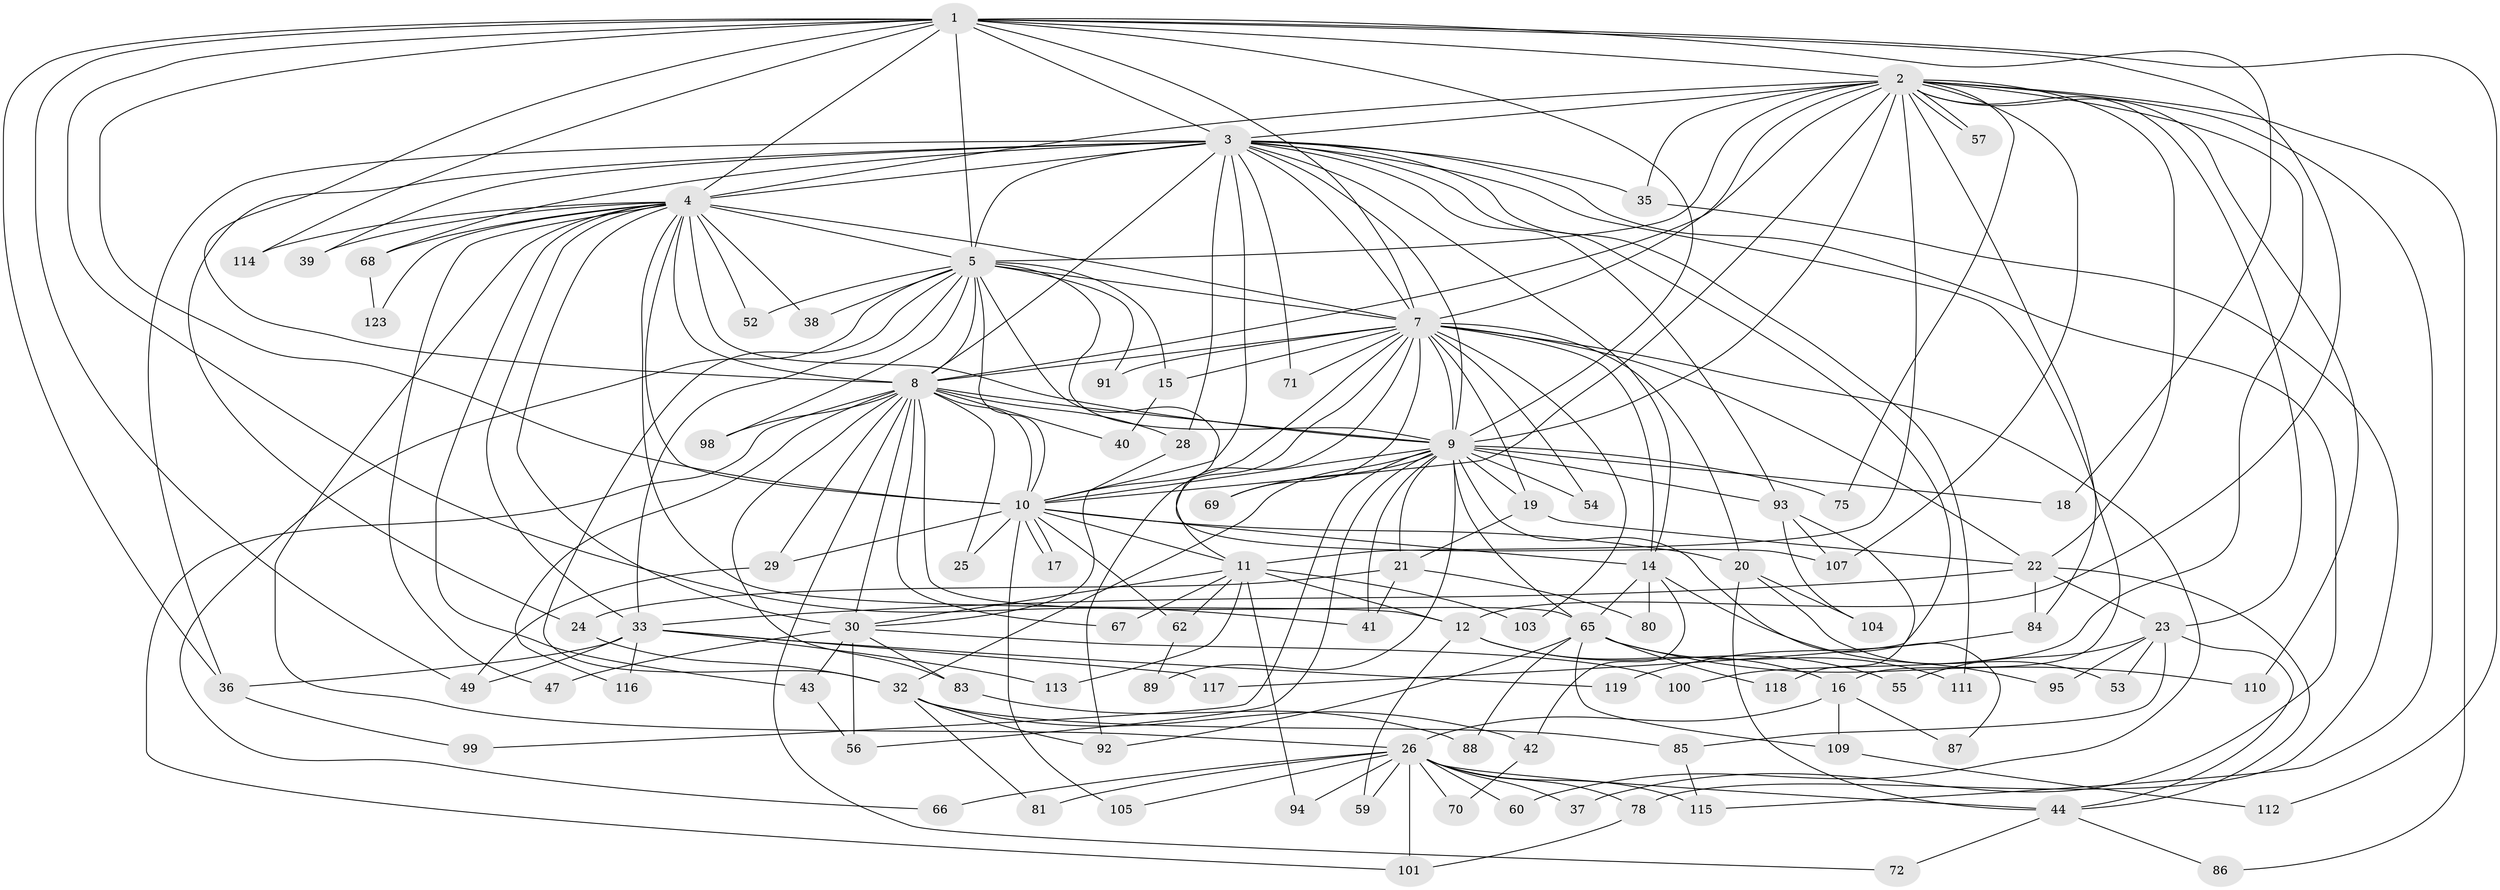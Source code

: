 // Generated by graph-tools (version 1.1) at 2025/23/03/03/25 07:23:40]
// undirected, 94 vertices, 225 edges
graph export_dot {
graph [start="1"]
  node [color=gray90,style=filled];
  1 [super="+102"];
  2 [super="+61"];
  3 [super="+79"];
  4 [super="+6"];
  5 [super="+27"];
  7 [super="+34"];
  8 [super="+50"];
  9 [super="+13"];
  10 [super="+58"];
  11 [super="+45"];
  12 [super="+122"];
  14 [super="+31"];
  15;
  16;
  17;
  18;
  19;
  20 [super="+48"];
  21;
  22 [super="+90"];
  23 [super="+120"];
  24;
  25;
  26 [super="+97"];
  28 [super="+96"];
  29;
  30 [super="+76"];
  32 [super="+51"];
  33 [super="+46"];
  35;
  36 [super="+82"];
  37;
  38;
  39;
  40;
  41 [super="+63"];
  42;
  43 [super="+74"];
  44 [super="+64"];
  47;
  49 [super="+77"];
  52;
  53;
  54;
  55;
  56;
  57;
  59;
  60;
  62;
  65 [super="+73"];
  66;
  67;
  68;
  69;
  70;
  71;
  72;
  75;
  78 [super="+124"];
  80;
  81;
  83;
  84;
  85;
  86;
  87;
  88;
  89;
  91;
  92 [super="+106"];
  93 [super="+108"];
  94;
  95;
  98;
  99;
  100;
  101;
  103;
  104;
  105;
  107;
  109;
  110;
  111;
  112;
  113;
  114;
  115 [super="+121"];
  116;
  117;
  118;
  119;
  123;
  1 -- 2;
  1 -- 3;
  1 -- 4 [weight=2];
  1 -- 5;
  1 -- 7 [weight=2];
  1 -- 8;
  1 -- 9;
  1 -- 10;
  1 -- 12;
  1 -- 18;
  1 -- 36;
  1 -- 41;
  1 -- 49;
  1 -- 114;
  1 -- 112;
  2 -- 3;
  2 -- 4 [weight=2];
  2 -- 5;
  2 -- 7;
  2 -- 8;
  2 -- 9 [weight=2];
  2 -- 10;
  2 -- 11;
  2 -- 22;
  2 -- 23;
  2 -- 35;
  2 -- 57;
  2 -- 57;
  2 -- 75;
  2 -- 84;
  2 -- 100;
  2 -- 107;
  2 -- 110;
  2 -- 115;
  2 -- 86;
  3 -- 4 [weight=2];
  3 -- 5 [weight=2];
  3 -- 7;
  3 -- 8 [weight=2];
  3 -- 9;
  3 -- 10;
  3 -- 16;
  3 -- 24;
  3 -- 28;
  3 -- 35;
  3 -- 37;
  3 -- 39;
  3 -- 68;
  3 -- 71;
  3 -- 93;
  3 -- 111;
  3 -- 117;
  3 -- 36;
  3 -- 14;
  4 -- 5 [weight=2];
  4 -- 7 [weight=3];
  4 -- 8 [weight=2];
  4 -- 9 [weight=2];
  4 -- 10 [weight=2];
  4 -- 26;
  4 -- 30 [weight=2];
  4 -- 38;
  4 -- 68;
  4 -- 12;
  4 -- 33;
  4 -- 39;
  4 -- 43;
  4 -- 47;
  4 -- 114;
  4 -- 52;
  4 -- 123;
  5 -- 7;
  5 -- 8;
  5 -- 9;
  5 -- 10;
  5 -- 15;
  5 -- 33;
  5 -- 38;
  5 -- 52;
  5 -- 66;
  5 -- 91;
  5 -- 107;
  5 -- 98;
  5 -- 32;
  7 -- 8;
  7 -- 9;
  7 -- 10;
  7 -- 11;
  7 -- 14;
  7 -- 15;
  7 -- 19;
  7 -- 20;
  7 -- 22;
  7 -- 54;
  7 -- 60;
  7 -- 69;
  7 -- 71;
  7 -- 91;
  7 -- 92;
  7 -- 103;
  8 -- 9;
  8 -- 10;
  8 -- 25;
  8 -- 28;
  8 -- 29;
  8 -- 30;
  8 -- 40;
  8 -- 83;
  8 -- 98;
  8 -- 116;
  8 -- 65;
  8 -- 67;
  8 -- 101;
  8 -- 72;
  9 -- 10;
  9 -- 18;
  9 -- 19;
  9 -- 32;
  9 -- 54;
  9 -- 56;
  9 -- 65;
  9 -- 69;
  9 -- 75;
  9 -- 87;
  9 -- 89;
  9 -- 93;
  9 -- 99;
  9 -- 21;
  9 -- 41;
  10 -- 14;
  10 -- 17;
  10 -- 17;
  10 -- 20;
  10 -- 25;
  10 -- 29;
  10 -- 62;
  10 -- 105;
  10 -- 11;
  11 -- 62;
  11 -- 94;
  11 -- 103;
  11 -- 113;
  11 -- 67;
  11 -- 30;
  11 -- 12;
  12 -- 16;
  12 -- 55;
  12 -- 59;
  14 -- 42;
  14 -- 80;
  14 -- 95;
  14 -- 65;
  15 -- 40;
  16 -- 26;
  16 -- 87;
  16 -- 109;
  19 -- 21;
  19 -- 22;
  20 -- 53;
  20 -- 104;
  20 -- 44;
  21 -- 24;
  21 -- 41;
  21 -- 80;
  22 -- 23;
  22 -- 44;
  22 -- 84;
  22 -- 33;
  23 -- 44;
  23 -- 53;
  23 -- 55;
  23 -- 85;
  23 -- 95;
  24 -- 32;
  26 -- 37;
  26 -- 59;
  26 -- 60;
  26 -- 66;
  26 -- 70;
  26 -- 78;
  26 -- 81;
  26 -- 94;
  26 -- 101;
  26 -- 105;
  26 -- 115;
  26 -- 44;
  28 -- 30;
  29 -- 49;
  30 -- 43;
  30 -- 47;
  30 -- 56;
  30 -- 100;
  30 -- 83;
  32 -- 42;
  32 -- 81;
  32 -- 85;
  32 -- 92;
  33 -- 36;
  33 -- 113;
  33 -- 116;
  33 -- 117;
  33 -- 119;
  33 -- 49;
  35 -- 78;
  36 -- 99;
  42 -- 70;
  43 -- 56;
  44 -- 72;
  44 -- 86;
  62 -- 89;
  65 -- 88;
  65 -- 92;
  65 -- 109;
  65 -- 110;
  65 -- 111;
  65 -- 118;
  68 -- 123;
  78 -- 101;
  83 -- 88;
  84 -- 119;
  85 -- 115;
  93 -- 104;
  93 -- 118;
  93 -- 107;
  109 -- 112;
}
